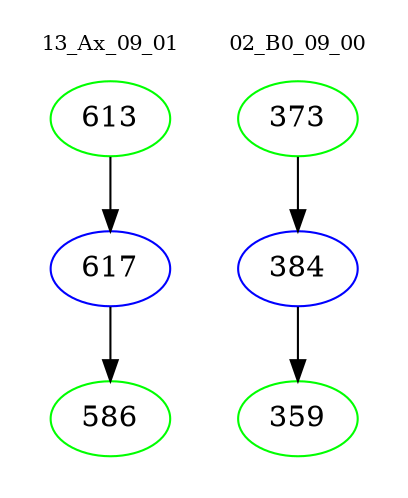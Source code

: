 digraph{
subgraph cluster_0 {
color = white
label = "13_Ax_09_01";
fontsize=10;
T0_613 [label="613", color="green"]
T0_613 -> T0_617 [color="black"]
T0_617 [label="617", color="blue"]
T0_617 -> T0_586 [color="black"]
T0_586 [label="586", color="green"]
}
subgraph cluster_1 {
color = white
label = "02_B0_09_00";
fontsize=10;
T1_373 [label="373", color="green"]
T1_373 -> T1_384 [color="black"]
T1_384 [label="384", color="blue"]
T1_384 -> T1_359 [color="black"]
T1_359 [label="359", color="green"]
}
}
